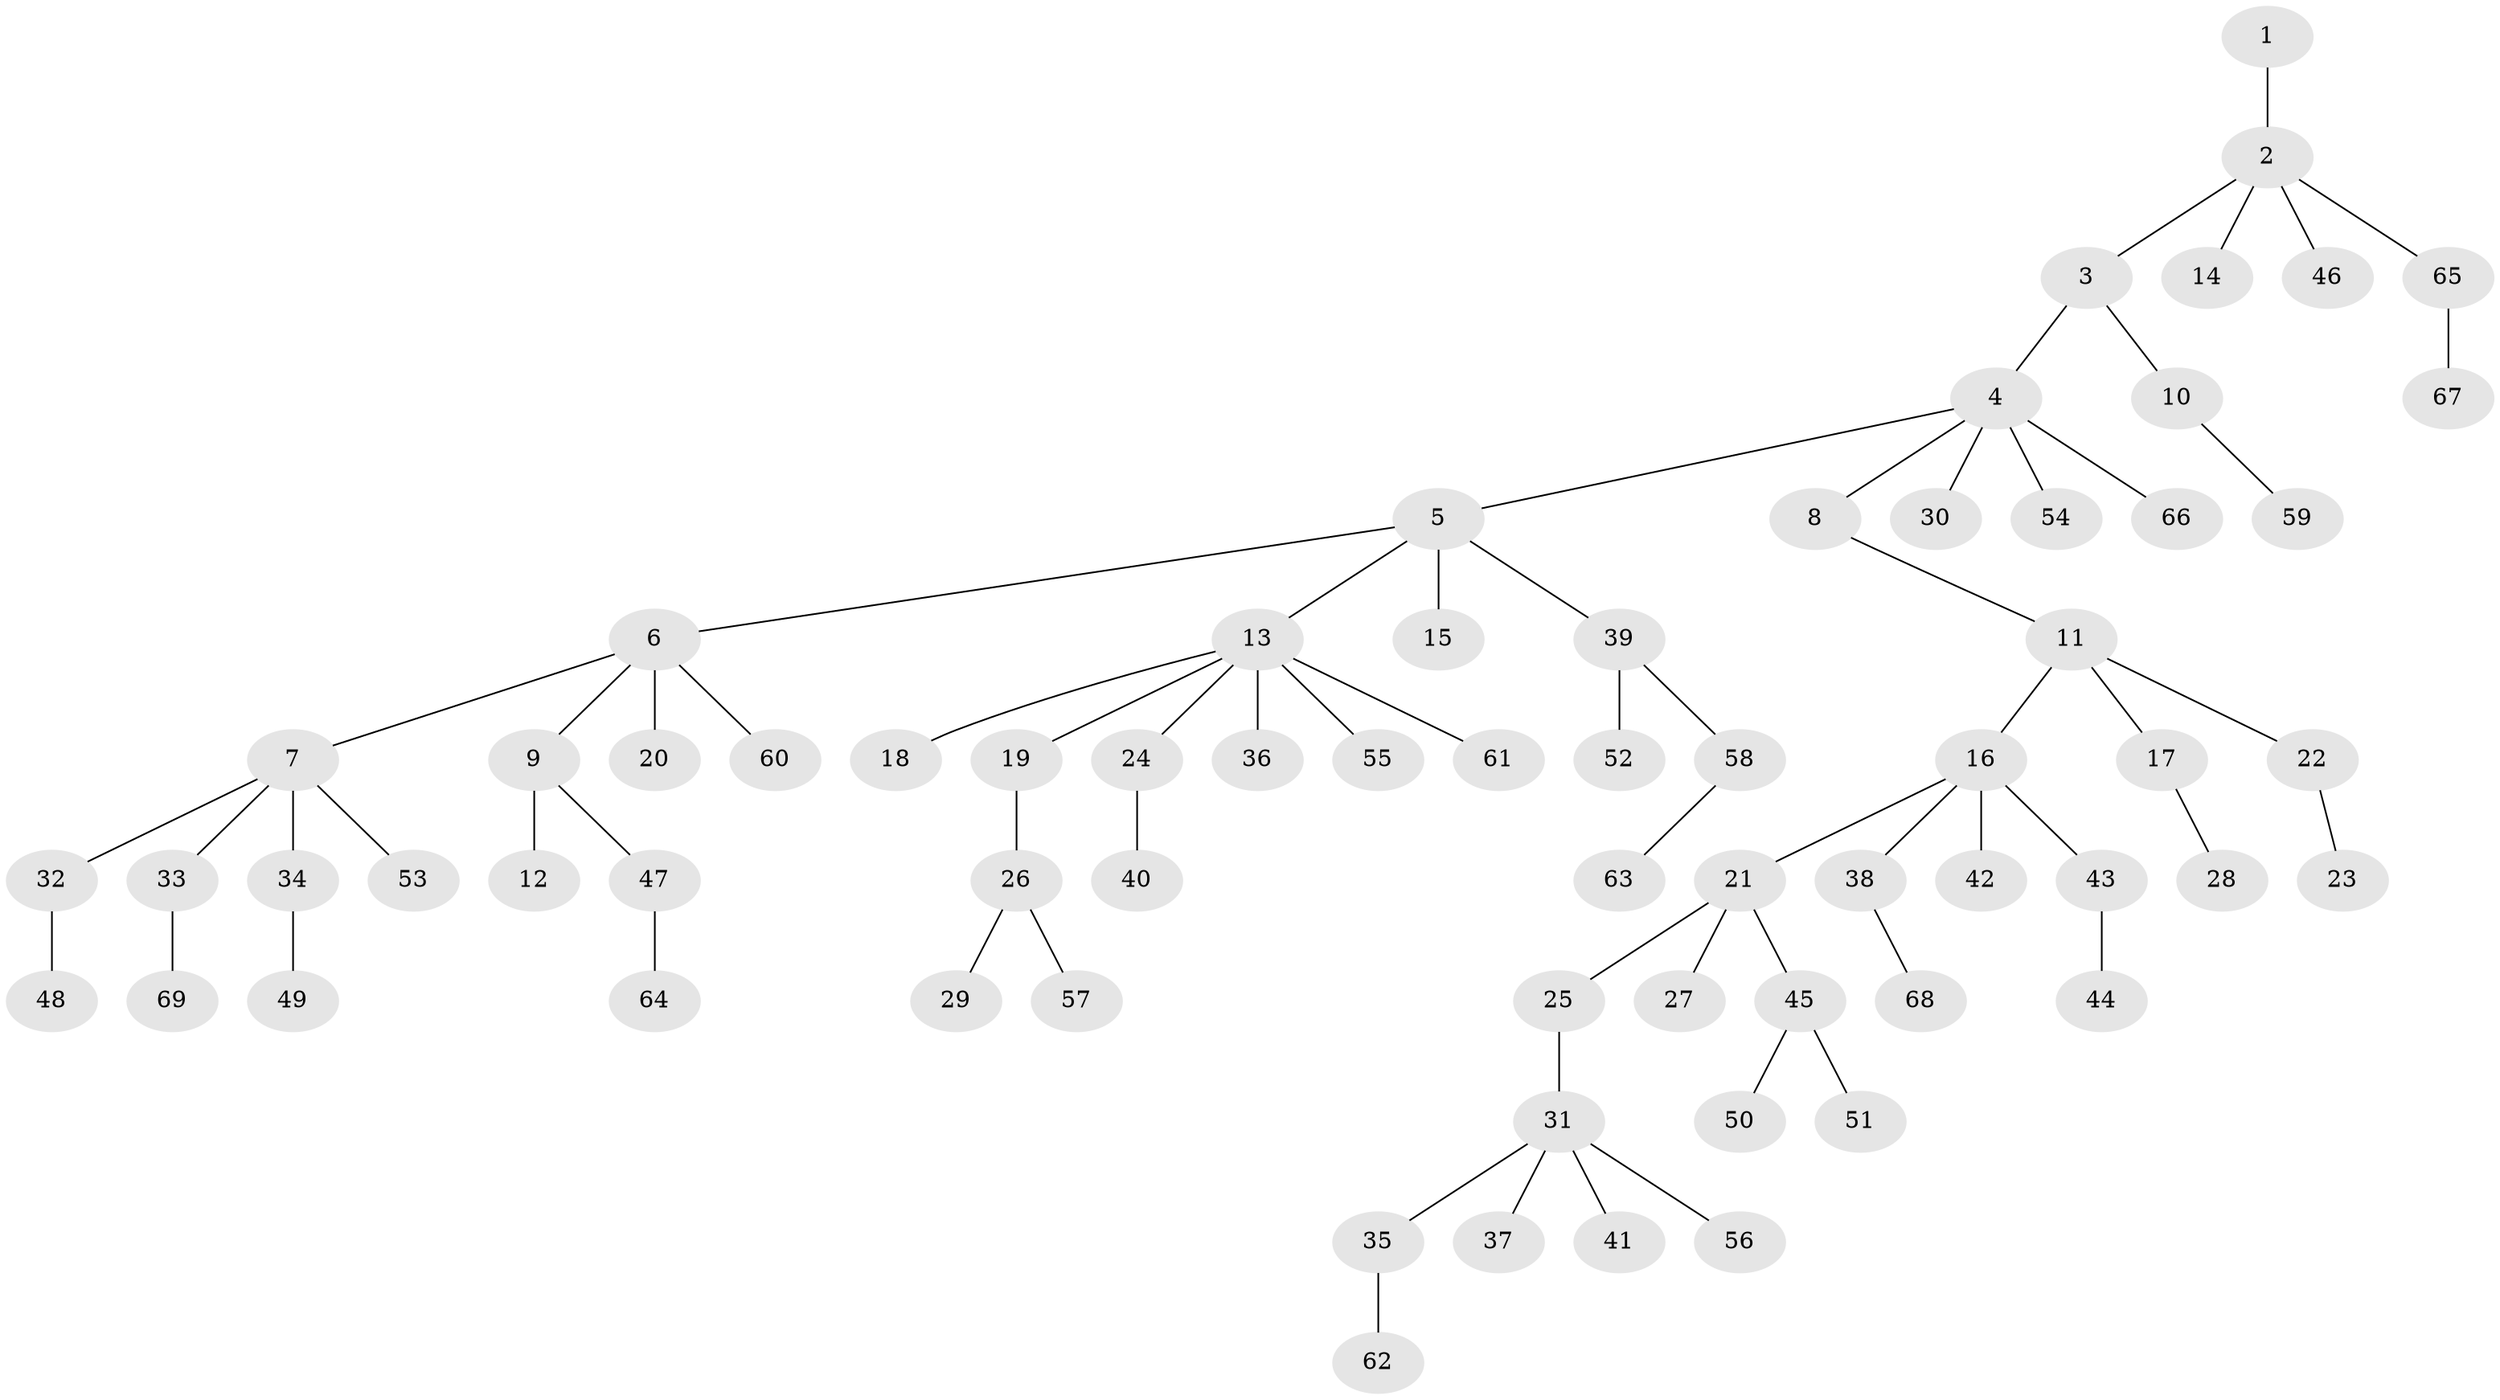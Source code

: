 // coarse degree distribution, {1: 0.7073170731707317, 5: 0.04878048780487805, 2: 0.1951219512195122, 21: 0.024390243902439025, 4: 0.024390243902439025}
// Generated by graph-tools (version 1.1) at 2025/56/03/04/25 21:56:45]
// undirected, 69 vertices, 68 edges
graph export_dot {
graph [start="1"]
  node [color=gray90,style=filled];
  1;
  2;
  3;
  4;
  5;
  6;
  7;
  8;
  9;
  10;
  11;
  12;
  13;
  14;
  15;
  16;
  17;
  18;
  19;
  20;
  21;
  22;
  23;
  24;
  25;
  26;
  27;
  28;
  29;
  30;
  31;
  32;
  33;
  34;
  35;
  36;
  37;
  38;
  39;
  40;
  41;
  42;
  43;
  44;
  45;
  46;
  47;
  48;
  49;
  50;
  51;
  52;
  53;
  54;
  55;
  56;
  57;
  58;
  59;
  60;
  61;
  62;
  63;
  64;
  65;
  66;
  67;
  68;
  69;
  1 -- 2;
  2 -- 3;
  2 -- 14;
  2 -- 46;
  2 -- 65;
  3 -- 4;
  3 -- 10;
  4 -- 5;
  4 -- 8;
  4 -- 30;
  4 -- 54;
  4 -- 66;
  5 -- 6;
  5 -- 13;
  5 -- 15;
  5 -- 39;
  6 -- 7;
  6 -- 9;
  6 -- 20;
  6 -- 60;
  7 -- 32;
  7 -- 33;
  7 -- 34;
  7 -- 53;
  8 -- 11;
  9 -- 12;
  9 -- 47;
  10 -- 59;
  11 -- 16;
  11 -- 17;
  11 -- 22;
  13 -- 18;
  13 -- 19;
  13 -- 24;
  13 -- 36;
  13 -- 55;
  13 -- 61;
  16 -- 21;
  16 -- 38;
  16 -- 42;
  16 -- 43;
  17 -- 28;
  19 -- 26;
  21 -- 25;
  21 -- 27;
  21 -- 45;
  22 -- 23;
  24 -- 40;
  25 -- 31;
  26 -- 29;
  26 -- 57;
  31 -- 35;
  31 -- 37;
  31 -- 41;
  31 -- 56;
  32 -- 48;
  33 -- 69;
  34 -- 49;
  35 -- 62;
  38 -- 68;
  39 -- 52;
  39 -- 58;
  43 -- 44;
  45 -- 50;
  45 -- 51;
  47 -- 64;
  58 -- 63;
  65 -- 67;
}
